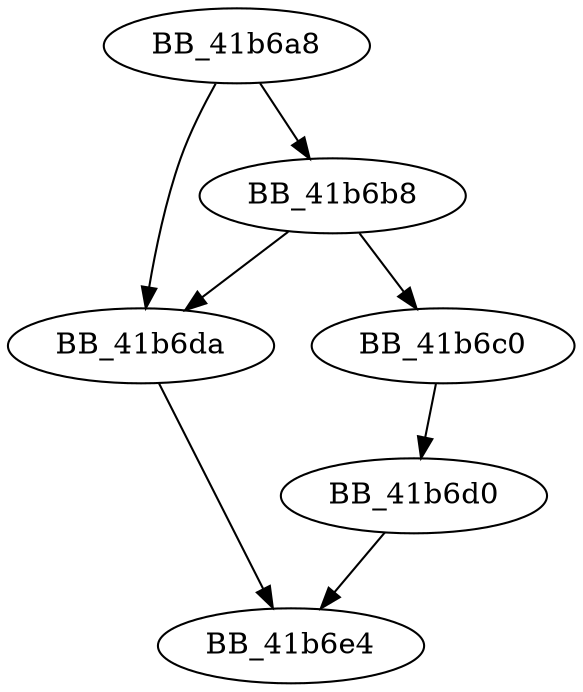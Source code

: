 DiGraph __lock_file{
BB_41b6a8->BB_41b6b8
BB_41b6a8->BB_41b6da
BB_41b6b8->BB_41b6c0
BB_41b6b8->BB_41b6da
BB_41b6c0->BB_41b6d0
BB_41b6d0->BB_41b6e4
BB_41b6da->BB_41b6e4
}
